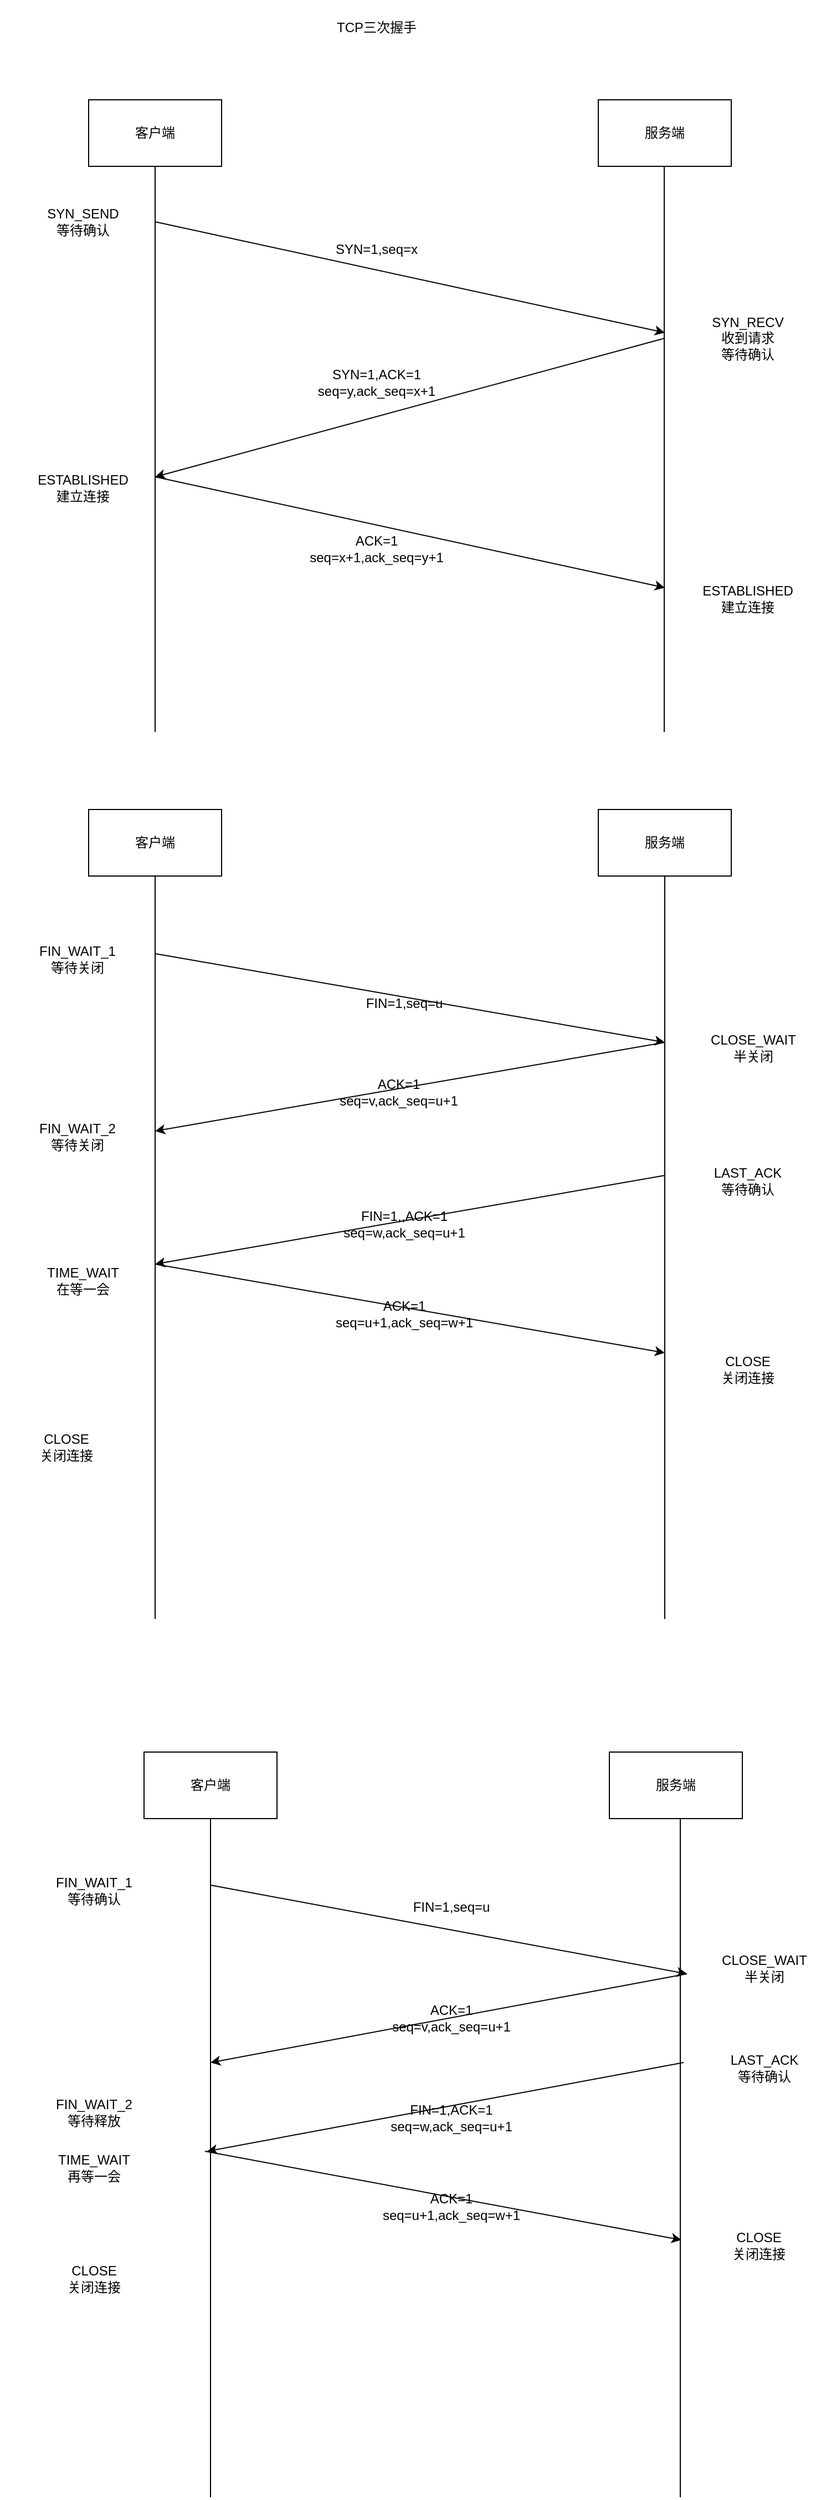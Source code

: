 <mxfile>
    <diagram id="MZrw6dQO_1ycDzOjSd4d" name="第 1 页">
        <mxGraphModel dx="1091" dy="790" grid="1" gridSize="10" guides="1" tooltips="1" connect="1" arrows="1" fold="1" page="1" pageScale="1" pageWidth="827" pageHeight="1169" math="0" shadow="0">
            <root>
                <mxCell id="0"/>
                <mxCell id="1" parent="0"/>
                <mxCell id="2" value="客户端" style="rounded=0;whiteSpace=wrap;html=1;" parent="1" vertex="1">
                    <mxGeometry x="80" y="110" width="120" height="60" as="geometry"/>
                </mxCell>
                <mxCell id="3" value="服务端" style="rounded=0;whiteSpace=wrap;html=1;" parent="1" vertex="1">
                    <mxGeometry x="540" y="110" width="120" height="60" as="geometry"/>
                </mxCell>
                <mxCell id="4" value="" style="endArrow=none;html=1;" parent="1" edge="1">
                    <mxGeometry width="50" height="50" relative="1" as="geometry">
                        <mxPoint x="140" y="680" as="sourcePoint"/>
                        <mxPoint x="140" y="170" as="targetPoint"/>
                    </mxGeometry>
                </mxCell>
                <mxCell id="5" value="" style="endArrow=none;html=1;" parent="1" edge="1">
                    <mxGeometry width="50" height="50" relative="1" as="geometry">
                        <mxPoint x="599.5" y="680" as="sourcePoint"/>
                        <mxPoint x="599.5" y="170" as="targetPoint"/>
                    </mxGeometry>
                </mxCell>
                <mxCell id="6" value="SYN_SEND&lt;br&gt;等待确认" style="text;html=1;strokeColor=none;fillColor=none;align=center;verticalAlign=middle;whiteSpace=wrap;rounded=0;" parent="1" vertex="1">
                    <mxGeometry x="30" y="200" width="90" height="40" as="geometry"/>
                </mxCell>
                <mxCell id="7" value="" style="endArrow=classic;html=1;" parent="1" edge="1">
                    <mxGeometry width="50" height="50" relative="1" as="geometry">
                        <mxPoint x="140" y="220" as="sourcePoint"/>
                        <mxPoint x="600" y="320" as="targetPoint"/>
                    </mxGeometry>
                </mxCell>
                <mxCell id="8" value="SYN=1,seq=x" style="text;html=1;strokeColor=none;fillColor=none;align=center;verticalAlign=middle;whiteSpace=wrap;rounded=0;" parent="1" vertex="1">
                    <mxGeometry x="280" y="220" width="120" height="50" as="geometry"/>
                </mxCell>
                <mxCell id="9" value="SYN_RECV&lt;br&gt;收到请求&lt;br&gt;等待确认" style="text;html=1;strokeColor=none;fillColor=none;align=center;verticalAlign=middle;whiteSpace=wrap;rounded=0;" parent="1" vertex="1">
                    <mxGeometry x="610" y="300" width="130" height="50" as="geometry"/>
                </mxCell>
                <mxCell id="10" value="" style="endArrow=classic;html=1;" parent="1" edge="1">
                    <mxGeometry width="50" height="50" relative="1" as="geometry">
                        <mxPoint x="600" y="325" as="sourcePoint"/>
                        <mxPoint x="140" y="450" as="targetPoint"/>
                    </mxGeometry>
                </mxCell>
                <mxCell id="13" value="SYN=1,ACK=1&lt;br&gt;seq=y,ack_seq=x+1" style="text;html=1;strokeColor=none;fillColor=none;align=center;verticalAlign=middle;whiteSpace=wrap;rounded=0;" parent="1" vertex="1">
                    <mxGeometry x="280" y="340" width="120" height="50" as="geometry"/>
                </mxCell>
                <mxCell id="14" value="ESTABLISHED&lt;br&gt;建立连接" style="text;html=1;strokeColor=none;fillColor=none;align=center;verticalAlign=middle;whiteSpace=wrap;rounded=0;" parent="1" vertex="1">
                    <mxGeometry x="30" y="430" width="90" height="60" as="geometry"/>
                </mxCell>
                <mxCell id="16" value="" style="endArrow=classic;html=1;" parent="1" edge="1">
                    <mxGeometry width="50" height="50" relative="1" as="geometry">
                        <mxPoint x="140" y="450" as="sourcePoint"/>
                        <mxPoint x="600" y="550" as="targetPoint"/>
                    </mxGeometry>
                </mxCell>
                <mxCell id="17" value="ACK=1&lt;br&gt;seq=x+1,ack_seq=y+1" style="text;html=1;strokeColor=none;fillColor=none;align=center;verticalAlign=middle;whiteSpace=wrap;rounded=0;" parent="1" vertex="1">
                    <mxGeometry x="280" y="490" width="120" height="50" as="geometry"/>
                </mxCell>
                <mxCell id="18" value="ESTABLISHED&lt;br&gt;建立连接" style="text;html=1;strokeColor=none;fillColor=none;align=center;verticalAlign=middle;whiteSpace=wrap;rounded=0;" parent="1" vertex="1">
                    <mxGeometry x="630" y="530" width="90" height="60" as="geometry"/>
                </mxCell>
                <mxCell id="19" value="TCP三次握手" style="text;html=1;strokeColor=none;fillColor=none;align=center;verticalAlign=middle;whiteSpace=wrap;rounded=0;" parent="1" vertex="1">
                    <mxGeometry x="190" y="20" width="300" height="50" as="geometry"/>
                </mxCell>
                <mxCell id="85" value="客户端" style="rounded=0;whiteSpace=wrap;html=1;" parent="1" vertex="1">
                    <mxGeometry x="80" y="750" width="120" height="60" as="geometry"/>
                </mxCell>
                <mxCell id="86" value="服务端" style="rounded=0;whiteSpace=wrap;html=1;" parent="1" vertex="1">
                    <mxGeometry x="540" y="750" width="120" height="60" as="geometry"/>
                </mxCell>
                <mxCell id="87" value="" style="endArrow=none;html=1;entryX=0.5;entryY=1;entryDx=0;entryDy=0;" parent="1" target="85" edge="1">
                    <mxGeometry width="50" height="50" relative="1" as="geometry">
                        <mxPoint x="140" y="1480" as="sourcePoint"/>
                        <mxPoint x="160" y="920" as="targetPoint"/>
                    </mxGeometry>
                </mxCell>
                <mxCell id="88" value="" style="endArrow=none;html=1;entryX=0.5;entryY=1;entryDx=0;entryDy=0;" parent="1" target="86" edge="1">
                    <mxGeometry width="50" height="50" relative="1" as="geometry">
                        <mxPoint x="600" y="1480" as="sourcePoint"/>
                        <mxPoint x="630" y="890" as="targetPoint"/>
                    </mxGeometry>
                </mxCell>
                <mxCell id="89" value="FIN_WAIT_1&lt;br&gt;等待关闭" style="text;html=1;strokeColor=none;fillColor=none;align=center;verticalAlign=middle;whiteSpace=wrap;rounded=0;" parent="1" vertex="1">
                    <mxGeometry x="10" y="840" width="120" height="90" as="geometry"/>
                </mxCell>
                <mxCell id="90" value="" style="endArrow=classic;html=1;" parent="1" edge="1">
                    <mxGeometry width="50" height="50" relative="1" as="geometry">
                        <mxPoint x="140" y="880" as="sourcePoint"/>
                        <mxPoint x="600" y="960" as="targetPoint"/>
                    </mxGeometry>
                </mxCell>
                <mxCell id="91" value="FIN=1,seq=u" style="text;html=1;strokeColor=none;fillColor=none;align=center;verticalAlign=middle;whiteSpace=wrap;rounded=0;" parent="1" vertex="1">
                    <mxGeometry x="270" y="890" width="190" height="70" as="geometry"/>
                </mxCell>
                <mxCell id="92" value="CLOSE_WAIT&lt;br&gt;半关闭" style="text;html=1;strokeColor=none;fillColor=none;align=center;verticalAlign=middle;whiteSpace=wrap;rounded=0;" parent="1" vertex="1">
                    <mxGeometry x="620" y="920" width="120" height="90" as="geometry"/>
                </mxCell>
                <mxCell id="93" value="" style="endArrow=classic;html=1;" parent="1" edge="1">
                    <mxGeometry width="50" height="50" relative="1" as="geometry">
                        <mxPoint x="600" y="960" as="sourcePoint"/>
                        <mxPoint x="140" y="1040" as="targetPoint"/>
                    </mxGeometry>
                </mxCell>
                <mxCell id="94" value="ACK=1&lt;br&gt;seq=v,ack_seq=u+1" style="text;html=1;strokeColor=none;fillColor=none;align=center;verticalAlign=middle;whiteSpace=wrap;rounded=0;" parent="1" vertex="1">
                    <mxGeometry x="270" y="960" width="180" height="90" as="geometry"/>
                </mxCell>
                <mxCell id="95" value="FIN_WAIT_2&lt;br&gt;等待关闭" style="text;html=1;strokeColor=none;fillColor=none;align=center;verticalAlign=middle;whiteSpace=wrap;rounded=0;" parent="1" vertex="1">
                    <mxGeometry x="10" y="1000" width="120" height="90" as="geometry"/>
                </mxCell>
                <mxCell id="96" value="LAST_ACK&lt;br&gt;等待确认" style="text;html=1;strokeColor=none;fillColor=none;align=center;verticalAlign=middle;whiteSpace=wrap;rounded=0;" parent="1" vertex="1">
                    <mxGeometry x="615" y="1040" width="120" height="90" as="geometry"/>
                </mxCell>
                <mxCell id="97" value="TIME_WAIT&lt;br&gt;在等一会" style="text;html=1;strokeColor=none;fillColor=none;align=center;verticalAlign=middle;whiteSpace=wrap;rounded=0;" parent="1" vertex="1">
                    <mxGeometry x="15" y="1130" width="120" height="90" as="geometry"/>
                </mxCell>
                <mxCell id="98" value="" style="endArrow=classic;html=1;" parent="1" edge="1">
                    <mxGeometry width="50" height="50" relative="1" as="geometry">
                        <mxPoint x="600" y="1080" as="sourcePoint"/>
                        <mxPoint x="140" y="1160" as="targetPoint"/>
                    </mxGeometry>
                </mxCell>
                <mxCell id="100" value="FIN=1,,ACK=1&lt;br&gt;seq=w,ack_seq=u+1" style="text;html=1;strokeColor=none;fillColor=none;align=center;verticalAlign=middle;whiteSpace=wrap;rounded=0;" parent="1" vertex="1">
                    <mxGeometry x="275" y="1079" width="180" height="90" as="geometry"/>
                </mxCell>
                <mxCell id="103" value="CLOSE&lt;br&gt;关闭连接" style="text;html=1;strokeColor=none;fillColor=none;align=center;verticalAlign=middle;whiteSpace=wrap;rounded=0;" parent="1" vertex="1">
                    <mxGeometry y="1280" width="120" height="90" as="geometry"/>
                </mxCell>
                <mxCell id="104" value="CLOSE&lt;br&gt;关闭连接" style="text;html=1;strokeColor=none;fillColor=none;align=center;verticalAlign=middle;whiteSpace=wrap;rounded=0;" parent="1" vertex="1">
                    <mxGeometry x="615" y="1210" width="120" height="90" as="geometry"/>
                </mxCell>
                <mxCell id="105" value="" style="endArrow=classic;html=1;" parent="1" edge="1">
                    <mxGeometry width="50" height="50" relative="1" as="geometry">
                        <mxPoint x="140" y="1160" as="sourcePoint"/>
                        <mxPoint x="600" y="1240" as="targetPoint"/>
                    </mxGeometry>
                </mxCell>
                <mxCell id="106" value="ACK=1&lt;br&gt;seq=u+1,ack_seq=w+1" style="text;html=1;strokeColor=none;fillColor=none;align=center;verticalAlign=middle;whiteSpace=wrap;rounded=0;" parent="1" vertex="1">
                    <mxGeometry x="275" y="1160" width="180" height="90" as="geometry"/>
                </mxCell>
                <mxCell id="142" value="客户端" style="rounded=0;whiteSpace=wrap;html=1;" vertex="1" parent="1">
                    <mxGeometry x="130" y="1600" width="120" height="60" as="geometry"/>
                </mxCell>
                <mxCell id="143" value="服务端" style="rounded=0;whiteSpace=wrap;html=1;" vertex="1" parent="1">
                    <mxGeometry x="550" y="1600" width="120" height="60" as="geometry"/>
                </mxCell>
                <mxCell id="144" value="" style="endArrow=none;html=1;entryX=0.5;entryY=1;entryDx=0;entryDy=0;" edge="1" parent="1" target="142">
                    <mxGeometry width="50" height="50" relative="1" as="geometry">
                        <mxPoint x="190" y="2272" as="sourcePoint"/>
                        <mxPoint x="220" y="1780" as="targetPoint"/>
                    </mxGeometry>
                </mxCell>
                <mxCell id="145" value="" style="endArrow=none;html=1;entryX=0.5;entryY=1;entryDx=0;entryDy=0;" edge="1" parent="1">
                    <mxGeometry width="50" height="50" relative="1" as="geometry">
                        <mxPoint x="614" y="2272" as="sourcePoint"/>
                        <mxPoint x="614" y="1660" as="targetPoint"/>
                    </mxGeometry>
                </mxCell>
                <mxCell id="147" value="FIN_WAIT_1&lt;br&gt;等待确认" style="text;html=1;strokeColor=none;fillColor=none;align=center;verticalAlign=middle;whiteSpace=wrap;rounded=0;" vertex="1" parent="1">
                    <mxGeometry x="35" y="1690" width="100" height="70" as="geometry"/>
                </mxCell>
                <mxCell id="148" value="FIN_WAIT_2&lt;br&gt;等待释放" style="text;html=1;strokeColor=none;fillColor=none;align=center;verticalAlign=middle;whiteSpace=wrap;rounded=0;" vertex="1" parent="1">
                    <mxGeometry x="35" y="1890" width="100" height="70" as="geometry"/>
                </mxCell>
                <mxCell id="149" value="" style="endArrow=classic;html=1;" edge="1" parent="1">
                    <mxGeometry width="50" height="50" relative="1" as="geometry">
                        <mxPoint x="190" y="1720" as="sourcePoint"/>
                        <mxPoint x="620" y="1800" as="targetPoint"/>
                    </mxGeometry>
                </mxCell>
                <mxCell id="150" value="FIN=1,seq=u" style="text;html=1;strokeColor=none;fillColor=none;align=center;verticalAlign=middle;whiteSpace=wrap;rounded=0;" vertex="1" parent="1">
                    <mxGeometry x="330" y="1700" width="155" height="80" as="geometry"/>
                </mxCell>
                <mxCell id="151" value="CLOSE_WAIT&lt;br&gt;半关闭" style="text;html=1;strokeColor=none;fillColor=none;align=center;verticalAlign=middle;whiteSpace=wrap;rounded=0;" vertex="1" parent="1">
                    <mxGeometry x="640" y="1760" width="100" height="70" as="geometry"/>
                </mxCell>
                <mxCell id="152" value="" style="endArrow=classic;html=1;" edge="1" parent="1">
                    <mxGeometry width="50" height="50" relative="1" as="geometry">
                        <mxPoint x="620" y="1800" as="sourcePoint"/>
                        <mxPoint x="190" y="1880" as="targetPoint"/>
                    </mxGeometry>
                </mxCell>
                <mxCell id="153" value="ACK=1&lt;br&gt;seq=v,ack_seq=u+1" style="text;html=1;strokeColor=none;fillColor=none;align=center;verticalAlign=middle;whiteSpace=wrap;rounded=0;" vertex="1" parent="1">
                    <mxGeometry x="330" y="1800" width="155" height="80" as="geometry"/>
                </mxCell>
                <mxCell id="154" value="LAST_ACK&lt;br&gt;等待确认" style="text;html=1;strokeColor=none;fillColor=none;align=center;verticalAlign=middle;whiteSpace=wrap;rounded=0;" vertex="1" parent="1">
                    <mxGeometry x="640" y="1850" width="100" height="70" as="geometry"/>
                </mxCell>
                <mxCell id="156" value="" style="endArrow=classic;html=1;" edge="1" parent="1">
                    <mxGeometry width="50" height="50" relative="1" as="geometry">
                        <mxPoint x="617" y="1880" as="sourcePoint"/>
                        <mxPoint x="187" y="1960" as="targetPoint"/>
                    </mxGeometry>
                </mxCell>
                <mxCell id="157" value="FIN=1,ACK=1&lt;br&gt;seq=w,ack_seq=u+1" style="text;html=1;strokeColor=none;fillColor=none;align=center;verticalAlign=middle;whiteSpace=wrap;rounded=0;" vertex="1" parent="1">
                    <mxGeometry x="330" y="1890" width="155" height="80" as="geometry"/>
                </mxCell>
                <mxCell id="158" value="" style="endArrow=classic;html=1;" edge="1" parent="1">
                    <mxGeometry width="50" height="50" relative="1" as="geometry">
                        <mxPoint x="185" y="1960" as="sourcePoint"/>
                        <mxPoint x="615" y="2040" as="targetPoint"/>
                    </mxGeometry>
                </mxCell>
                <mxCell id="159" value="CLOSE&lt;br&gt;关闭连接" style="text;html=1;strokeColor=none;fillColor=none;align=center;verticalAlign=middle;whiteSpace=wrap;rounded=0;" vertex="1" parent="1">
                    <mxGeometry x="635" y="2010" width="100" height="70" as="geometry"/>
                </mxCell>
                <mxCell id="160" value="TIME_WAIT&lt;br&gt;再等一会" style="text;html=1;strokeColor=none;fillColor=none;align=center;verticalAlign=middle;whiteSpace=wrap;rounded=0;" vertex="1" parent="1">
                    <mxGeometry x="35" y="1940" width="100" height="70" as="geometry"/>
                </mxCell>
                <mxCell id="161" value="CLOSE&lt;br&gt;关闭连接" style="text;html=1;strokeColor=none;fillColor=none;align=center;verticalAlign=middle;whiteSpace=wrap;rounded=0;" vertex="1" parent="1">
                    <mxGeometry x="35" y="2040" width="100" height="70" as="geometry"/>
                </mxCell>
                <mxCell id="162" value="ACK=1&lt;br&gt;seq=u+1,ack_seq=w+1" style="text;html=1;strokeColor=none;fillColor=none;align=center;verticalAlign=middle;whiteSpace=wrap;rounded=0;" vertex="1" parent="1">
                    <mxGeometry x="330" y="1970" width="155" height="80" as="geometry"/>
                </mxCell>
            </root>
        </mxGraphModel>
    </diagram>
</mxfile>